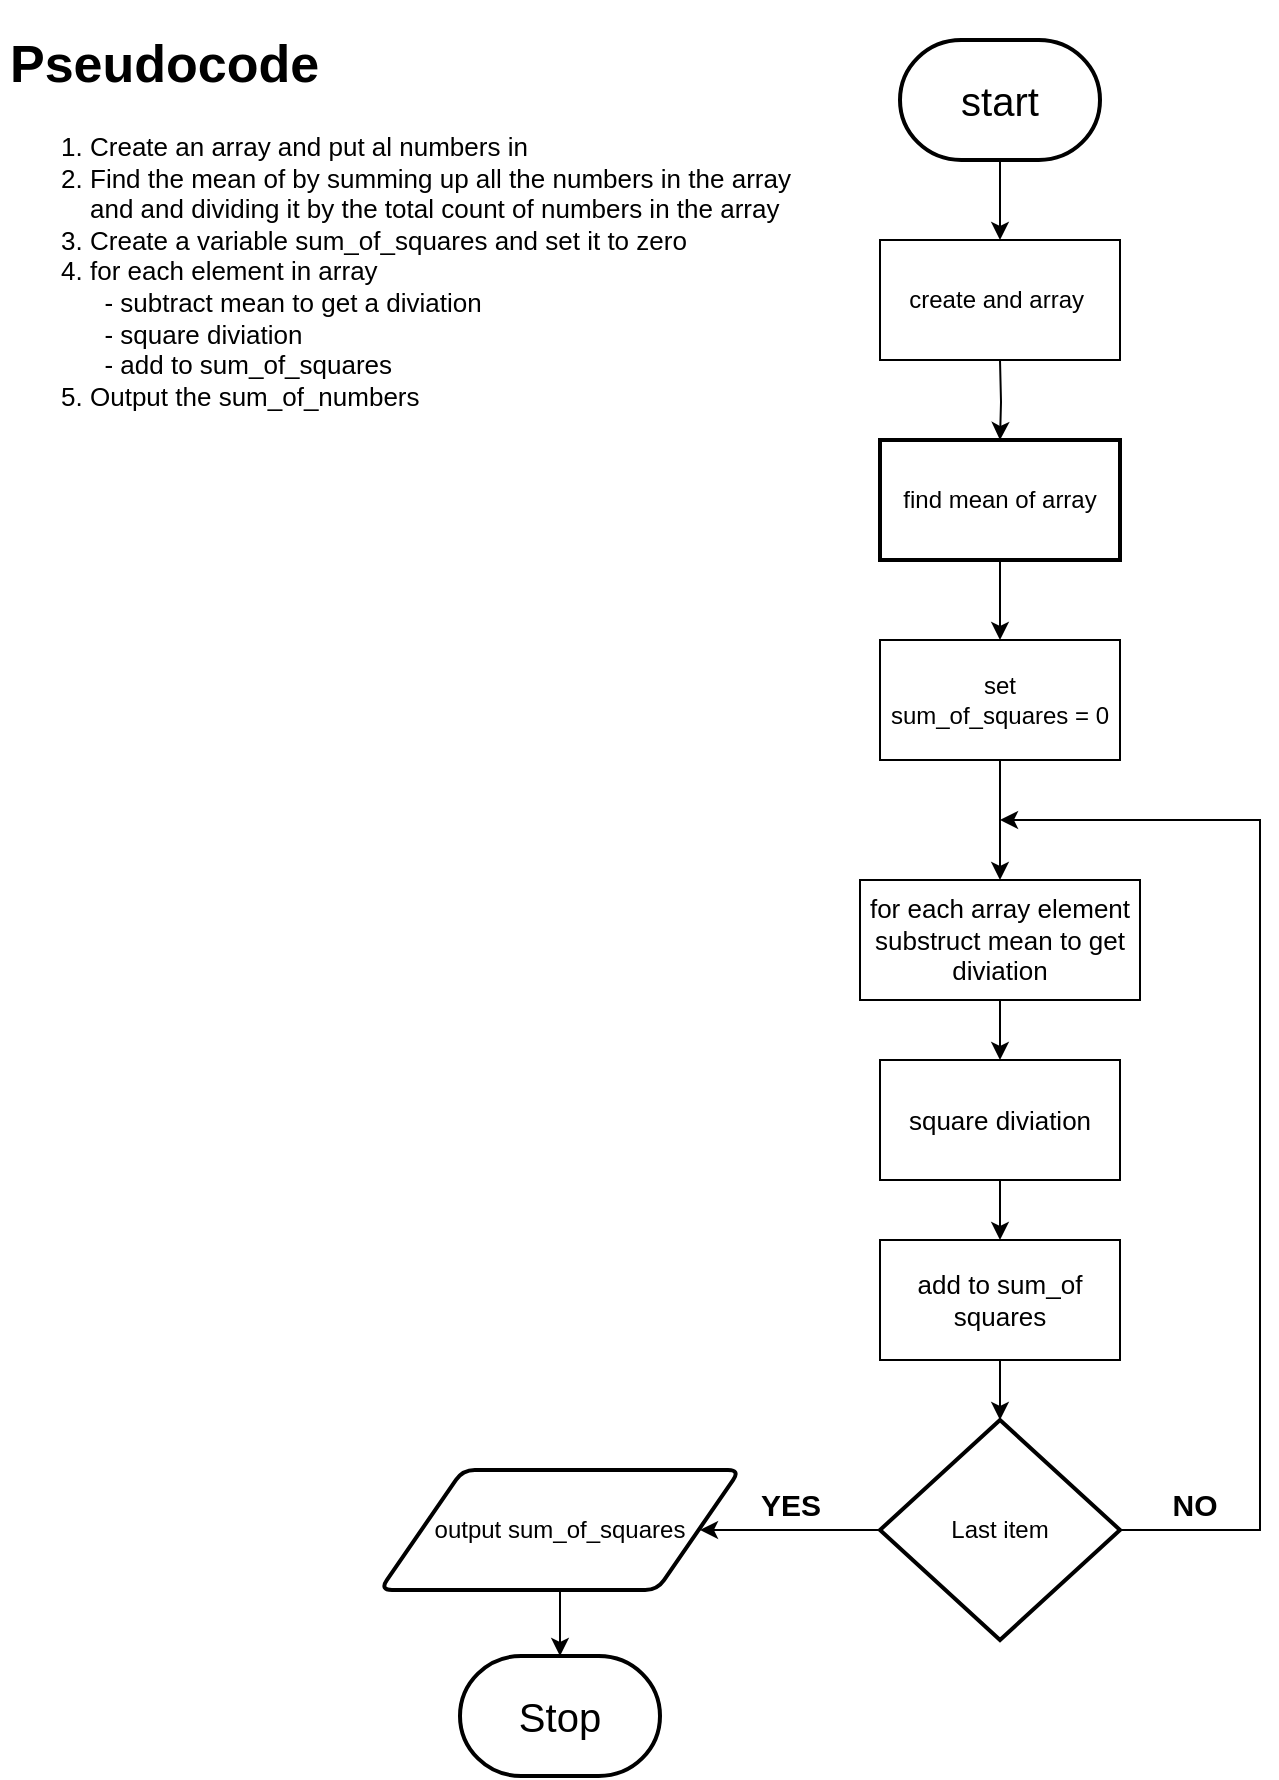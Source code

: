<mxfile version="20.8.23" type="github">
  <diagram name="Page-1" id="TRCaWQI18scVr7TWzj1z">
    <mxGraphModel dx="1205" dy="474" grid="1" gridSize="10" guides="1" tooltips="1" connect="1" arrows="1" fold="1" page="1" pageScale="1" pageWidth="850" pageHeight="1100" math="0" shadow="0">
      <root>
        <mxCell id="0" />
        <mxCell id="1" parent="0" />
        <mxCell id="MnGRkau2HxLCN7xlnSKG-4" value="" style="edgeStyle=orthogonalEdgeStyle;rounded=0;orthogonalLoop=1;jettySize=auto;html=1;fontSize=20;" edge="1" parent="1" source="MnGRkau2HxLCN7xlnSKG-1">
          <mxGeometry relative="1" as="geometry">
            <mxPoint x="400" y="230" as="targetPoint" />
          </mxGeometry>
        </mxCell>
        <mxCell id="MnGRkau2HxLCN7xlnSKG-1" value="&lt;font style=&quot;font-size: 20px;&quot;&gt;start&lt;/font&gt;" style="strokeWidth=2;html=1;shape=mxgraph.flowchart.terminator;whiteSpace=wrap;" vertex="1" parent="1">
          <mxGeometry x="350" y="130" width="100" height="60" as="geometry" />
        </mxCell>
        <mxCell id="MnGRkau2HxLCN7xlnSKG-7" value="" style="edgeStyle=orthogonalEdgeStyle;rounded=0;orthogonalLoop=1;jettySize=auto;html=1;fontSize=20;" edge="1" parent="1" target="MnGRkau2HxLCN7xlnSKG-6">
          <mxGeometry relative="1" as="geometry">
            <mxPoint x="400" y="290" as="sourcePoint" />
          </mxGeometry>
        </mxCell>
        <mxCell id="MnGRkau2HxLCN7xlnSKG-43" value="" style="edgeStyle=orthogonalEdgeStyle;rounded=0;orthogonalLoop=1;jettySize=auto;html=1;fontSize=13;" edge="1" parent="1" source="MnGRkau2HxLCN7xlnSKG-6" target="MnGRkau2HxLCN7xlnSKG-30">
          <mxGeometry relative="1" as="geometry" />
        </mxCell>
        <mxCell id="MnGRkau2HxLCN7xlnSKG-6" value="find mean of array" style="whiteSpace=wrap;html=1;strokeWidth=2;" vertex="1" parent="1">
          <mxGeometry x="340" y="330" width="120" height="60" as="geometry" />
        </mxCell>
        <mxCell id="MnGRkau2HxLCN7xlnSKG-11" value="" style="edgeStyle=orthogonalEdgeStyle;rounded=0;orthogonalLoop=1;jettySize=auto;html=1;fontSize=20;" edge="1" parent="1" source="MnGRkau2HxLCN7xlnSKG-8">
          <mxGeometry relative="1" as="geometry">
            <mxPoint x="400" y="520" as="targetPoint" />
            <Array as="points">
              <mxPoint x="530" y="875" />
              <mxPoint x="530" y="520" />
            </Array>
          </mxGeometry>
        </mxCell>
        <mxCell id="MnGRkau2HxLCN7xlnSKG-52" value="" style="edgeStyle=orthogonalEdgeStyle;rounded=0;orthogonalLoop=1;jettySize=auto;html=1;fontSize=13;" edge="1" parent="1" source="MnGRkau2HxLCN7xlnSKG-8">
          <mxGeometry relative="1" as="geometry">
            <mxPoint x="250" y="875" as="targetPoint" />
          </mxGeometry>
        </mxCell>
        <mxCell id="MnGRkau2HxLCN7xlnSKG-8" value="Last item" style="rhombus;whiteSpace=wrap;html=1;strokeWidth=2;" vertex="1" parent="1">
          <mxGeometry x="340" y="820" width="120" height="110" as="geometry" />
        </mxCell>
        <mxCell id="MnGRkau2HxLCN7xlnSKG-13" value="Stop" style="strokeWidth=2;html=1;shape=mxgraph.flowchart.terminator;whiteSpace=wrap;fontSize=20;" vertex="1" parent="1">
          <mxGeometry x="130" y="938" width="100" height="60" as="geometry" />
        </mxCell>
        <mxCell id="MnGRkau2HxLCN7xlnSKG-18" value="&lt;span style=&quot;font-size: 15px;&quot;&gt;&lt;b&gt;NO&lt;/b&gt;&lt;/span&gt;" style="text;html=1;align=center;verticalAlign=middle;resizable=0;points=[];autosize=1;strokeColor=none;fillColor=none;fontSize=20;" vertex="1" parent="1">
          <mxGeometry x="472" y="840" width="50" height="40" as="geometry" />
        </mxCell>
        <mxCell id="MnGRkau2HxLCN7xlnSKG-29" value="create and array&amp;nbsp;" style="rounded=0;whiteSpace=wrap;html=1;fontSize=12;" vertex="1" parent="1">
          <mxGeometry x="340" y="230" width="120" height="60" as="geometry" />
        </mxCell>
        <mxCell id="MnGRkau2HxLCN7xlnSKG-44" value="" style="edgeStyle=orthogonalEdgeStyle;rounded=0;orthogonalLoop=1;jettySize=auto;html=1;fontSize=13;" edge="1" parent="1" source="MnGRkau2HxLCN7xlnSKG-30" target="MnGRkau2HxLCN7xlnSKG-39">
          <mxGeometry relative="1" as="geometry" />
        </mxCell>
        <mxCell id="MnGRkau2HxLCN7xlnSKG-30" value="set&lt;br style=&quot;border-color: var(--border-color);&quot;&gt;sum_of_squares = 0" style="rounded=0;whiteSpace=wrap;html=1;fontSize=12;" vertex="1" parent="1">
          <mxGeometry x="340" y="430" width="120" height="60" as="geometry" />
        </mxCell>
        <mxCell id="MnGRkau2HxLCN7xlnSKG-53" value="" style="edgeStyle=orthogonalEdgeStyle;rounded=0;orthogonalLoop=1;jettySize=auto;html=1;fontSize=13;" edge="1" parent="1" source="MnGRkau2HxLCN7xlnSKG-32" target="MnGRkau2HxLCN7xlnSKG-13">
          <mxGeometry relative="1" as="geometry" />
        </mxCell>
        <mxCell id="MnGRkau2HxLCN7xlnSKG-32" value="output sum_of_squares" style="shape=parallelogram;html=1;strokeWidth=2;perimeter=parallelogramPerimeter;whiteSpace=wrap;rounded=1;arcSize=12;size=0.23;fontSize=12;" vertex="1" parent="1">
          <mxGeometry x="90" y="845" width="180" height="60" as="geometry" />
        </mxCell>
        <mxCell id="MnGRkau2HxLCN7xlnSKG-38" value="&lt;h1&gt;Pseudocode&lt;/h1&gt;&lt;p&gt;&lt;/p&gt;&lt;ol&gt;&lt;li&gt;Create an array and put al numbers in&lt;br&gt;&lt;/li&gt;&lt;li&gt;Find the mean of by summing up all the numbers in the array and and dividing it by the total count of numbers in the array&lt;br&gt;&lt;/li&gt;&lt;li&gt;Create a variable sum_of_squares and set it to zero&lt;/li&gt;&lt;li&gt;for each element in array&lt;br style=&quot;border-color: var(--border-color);&quot;&gt;&amp;nbsp; - subtract mean to get a diviation&lt;br style=&quot;border-color: var(--border-color);&quot;&gt;&amp;nbsp; - square diviation&lt;br style=&quot;border-color: var(--border-color);&quot;&gt;&amp;nbsp; - add to sum_of_squares&lt;br&gt;&lt;/li&gt;&lt;li&gt;Output the sum_of_numbers&lt;/li&gt;&lt;/ol&gt;&lt;p&gt;&lt;/p&gt;" style="text;html=1;strokeColor=none;fillColor=none;spacing=5;spacingTop=-20;whiteSpace=wrap;overflow=hidden;rounded=0;fontSize=13;" vertex="1" parent="1">
          <mxGeometry x="-100" y="120" width="400" height="280" as="geometry" />
        </mxCell>
        <mxCell id="MnGRkau2HxLCN7xlnSKG-47" value="" style="edgeStyle=orthogonalEdgeStyle;rounded=0;orthogonalLoop=1;jettySize=auto;html=1;fontSize=13;" edge="1" parent="1" source="MnGRkau2HxLCN7xlnSKG-39" target="MnGRkau2HxLCN7xlnSKG-40">
          <mxGeometry relative="1" as="geometry" />
        </mxCell>
        <mxCell id="MnGRkau2HxLCN7xlnSKG-39" value="for each array element substruct mean to get diviation" style="rounded=0;whiteSpace=wrap;html=1;fontSize=13;" vertex="1" parent="1">
          <mxGeometry x="330" y="550" width="140" height="60" as="geometry" />
        </mxCell>
        <mxCell id="MnGRkau2HxLCN7xlnSKG-48" value="" style="edgeStyle=orthogonalEdgeStyle;rounded=0;orthogonalLoop=1;jettySize=auto;html=1;fontSize=13;" edge="1" parent="1" source="MnGRkau2HxLCN7xlnSKG-40" target="MnGRkau2HxLCN7xlnSKG-41">
          <mxGeometry relative="1" as="geometry" />
        </mxCell>
        <mxCell id="MnGRkau2HxLCN7xlnSKG-40" value="square diviation" style="rounded=0;whiteSpace=wrap;html=1;fontSize=13;" vertex="1" parent="1">
          <mxGeometry x="340" y="640" width="120" height="60" as="geometry" />
        </mxCell>
        <mxCell id="MnGRkau2HxLCN7xlnSKG-49" value="" style="edgeStyle=orthogonalEdgeStyle;rounded=0;orthogonalLoop=1;jettySize=auto;html=1;fontSize=13;" edge="1" parent="1" source="MnGRkau2HxLCN7xlnSKG-41" target="MnGRkau2HxLCN7xlnSKG-8">
          <mxGeometry relative="1" as="geometry" />
        </mxCell>
        <mxCell id="MnGRkau2HxLCN7xlnSKG-41" value="add to sum_of squares" style="rounded=0;whiteSpace=wrap;html=1;fontSize=13;" vertex="1" parent="1">
          <mxGeometry x="340" y="730" width="120" height="60" as="geometry" />
        </mxCell>
        <mxCell id="MnGRkau2HxLCN7xlnSKG-16" value="&lt;font style=&quot;font-size: 15px;&quot;&gt;&lt;b&gt;YES&lt;/b&gt;&lt;/font&gt;" style="text;html=1;align=center;verticalAlign=middle;resizable=0;points=[];autosize=1;strokeColor=none;fillColor=none;fontSize=20;" vertex="1" parent="1">
          <mxGeometry x="270" y="840" width="50" height="40" as="geometry" />
        </mxCell>
      </root>
    </mxGraphModel>
  </diagram>
</mxfile>

